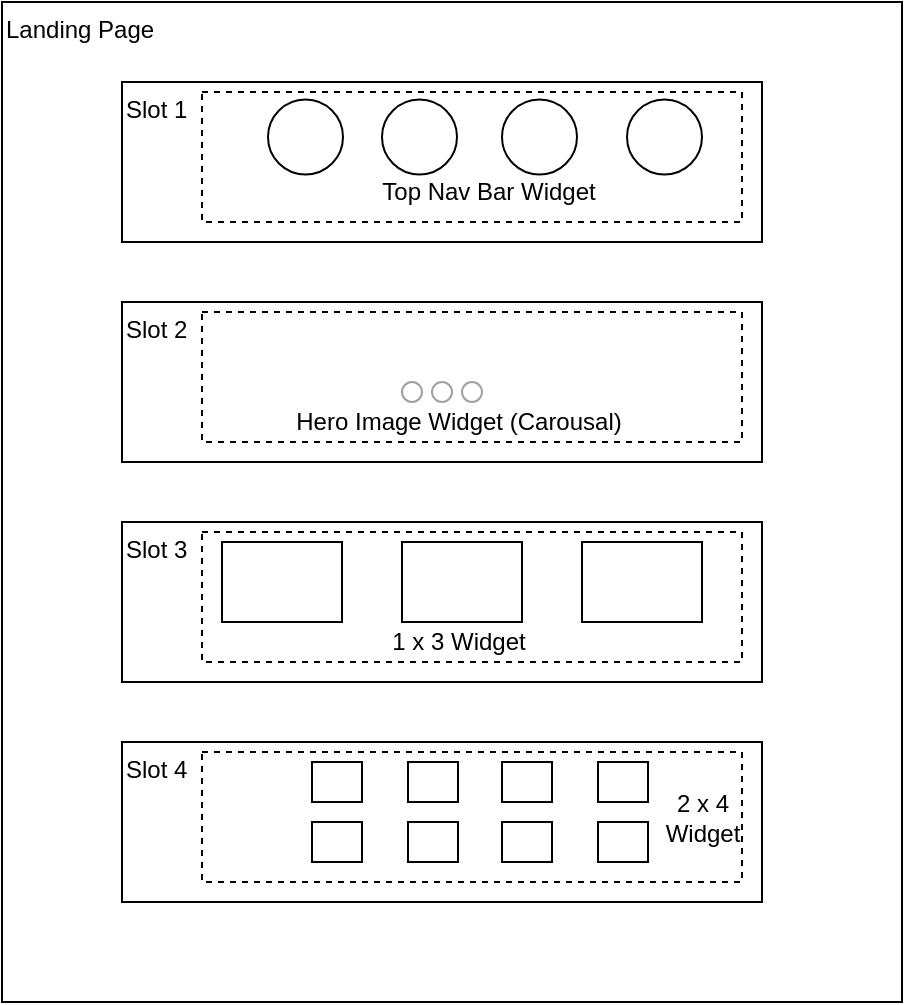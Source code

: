 <mxfile version="20.5.1" type="github">
  <diagram id="iol6vdg5P35QA0BpnXki" name="Page-1">
    <mxGraphModel dx="1066" dy="627" grid="1" gridSize="10" guides="1" tooltips="1" connect="1" arrows="1" fold="1" page="1" pageScale="1" pageWidth="850" pageHeight="1100" math="0" shadow="0">
      <root>
        <mxCell id="0" />
        <mxCell id="1" parent="0" />
        <mxCell id="e_WrOAi73lbYyc9EA-Rj-1" value="Landing Page" style="whiteSpace=wrap;html=1;align=left;verticalAlign=top;" vertex="1" parent="1">
          <mxGeometry x="210" y="110" width="450" height="500" as="geometry" />
        </mxCell>
        <mxCell id="e_WrOAi73lbYyc9EA-Rj-2" value="Slot 3" style="rounded=0;whiteSpace=wrap;html=1;align=left;verticalAlign=top;" vertex="1" parent="1">
          <mxGeometry x="270" y="370" width="320" height="80" as="geometry" />
        </mxCell>
        <mxCell id="e_WrOAi73lbYyc9EA-Rj-13" value="" style="rounded=0;whiteSpace=wrap;html=1;dashed=1;" vertex="1" parent="1">
          <mxGeometry x="310" y="375" width="270" height="65" as="geometry" />
        </mxCell>
        <mxCell id="e_WrOAi73lbYyc9EA-Rj-7" value="" style="rounded=0;whiteSpace=wrap;html=1;" vertex="1" parent="1">
          <mxGeometry x="320" y="380" width="60" height="40" as="geometry" />
        </mxCell>
        <mxCell id="e_WrOAi73lbYyc9EA-Rj-11" value="" style="rounded=0;whiteSpace=wrap;html=1;" vertex="1" parent="1">
          <mxGeometry x="410" y="380" width="60" height="40" as="geometry" />
        </mxCell>
        <mxCell id="e_WrOAi73lbYyc9EA-Rj-12" value="" style="rounded=0;whiteSpace=wrap;html=1;" vertex="1" parent="1">
          <mxGeometry x="500" y="380" width="60" height="40" as="geometry" />
        </mxCell>
        <mxCell id="e_WrOAi73lbYyc9EA-Rj-14" value="1 x 3 Widget" style="text;html=1;resizable=0;autosize=1;align=center;verticalAlign=middle;points=[];fillColor=none;strokeColor=none;rounded=0;dashed=1;" vertex="1" parent="1">
          <mxGeometry x="393" y="415" width="90" height="30" as="geometry" />
        </mxCell>
        <mxCell id="e_WrOAi73lbYyc9EA-Rj-16" value="Slot 2&amp;nbsp;" style="rounded=0;whiteSpace=wrap;html=1;align=left;verticalAlign=top;" vertex="1" parent="1">
          <mxGeometry x="270" y="260" width="320" height="80" as="geometry" />
        </mxCell>
        <mxCell id="e_WrOAi73lbYyc9EA-Rj-17" value="" style="rounded=0;whiteSpace=wrap;html=1;dashed=1;" vertex="1" parent="1">
          <mxGeometry x="310" y="265" width="270" height="65" as="geometry" />
        </mxCell>
        <mxCell id="e_WrOAi73lbYyc9EA-Rj-21" value="Hero Image Widget (Carousal)" style="text;html=1;resizable=0;autosize=1;align=center;verticalAlign=middle;points=[];fillColor=none;strokeColor=none;rounded=0;dashed=1;" vertex="1" parent="1">
          <mxGeometry x="343" y="305" width="190" height="30" as="geometry" />
        </mxCell>
        <mxCell id="e_WrOAi73lbYyc9EA-Rj-22" value="Slot 1" style="rounded=0;whiteSpace=wrap;html=1;align=left;verticalAlign=top;" vertex="1" parent="1">
          <mxGeometry x="270" y="150" width="320" height="80" as="geometry" />
        </mxCell>
        <mxCell id="e_WrOAi73lbYyc9EA-Rj-23" value="" style="rounded=0;whiteSpace=wrap;html=1;dashed=1;" vertex="1" parent="1">
          <mxGeometry x="310" y="155" width="270" height="65" as="geometry" />
        </mxCell>
        <mxCell id="e_WrOAi73lbYyc9EA-Rj-28" value="" style="ellipse;whiteSpace=wrap;html=1;aspect=fixed;" vertex="1" parent="1">
          <mxGeometry x="343" y="158.75" width="37.5" height="37.5" as="geometry" />
        </mxCell>
        <mxCell id="e_WrOAi73lbYyc9EA-Rj-29" value="" style="ellipse;whiteSpace=wrap;html=1;aspect=fixed;" vertex="1" parent="1">
          <mxGeometry x="400" y="158.75" width="37.5" height="37.5" as="geometry" />
        </mxCell>
        <mxCell id="e_WrOAi73lbYyc9EA-Rj-30" value="" style="ellipse;whiteSpace=wrap;html=1;aspect=fixed;" vertex="1" parent="1">
          <mxGeometry x="460" y="158.75" width="37.5" height="37.5" as="geometry" />
        </mxCell>
        <mxCell id="e_WrOAi73lbYyc9EA-Rj-31" value="" style="ellipse;whiteSpace=wrap;html=1;aspect=fixed;" vertex="1" parent="1">
          <mxGeometry x="522.5" y="158.75" width="37.5" height="37.5" as="geometry" />
        </mxCell>
        <mxCell id="e_WrOAi73lbYyc9EA-Rj-32" value="Top Nav Bar Widget" style="text;html=1;resizable=0;autosize=1;align=center;verticalAlign=middle;points=[];fillColor=none;strokeColor=none;rounded=0;dashed=1;" vertex="1" parent="1">
          <mxGeometry x="387.5" y="190" width="130" height="30" as="geometry" />
        </mxCell>
        <mxCell id="e_WrOAi73lbYyc9EA-Rj-33" value="" style="ellipse;whiteSpace=wrap;html=1;aspect=fixed;strokeColor=#A1A1A1;" vertex="1" parent="1">
          <mxGeometry x="410" y="300" width="10" height="10" as="geometry" />
        </mxCell>
        <mxCell id="e_WrOAi73lbYyc9EA-Rj-36" value="" style="ellipse;whiteSpace=wrap;html=1;aspect=fixed;strokeColor=#A1A1A1;" vertex="1" parent="1">
          <mxGeometry x="425" y="300" width="10" height="10" as="geometry" />
        </mxCell>
        <mxCell id="e_WrOAi73lbYyc9EA-Rj-37" value="" style="ellipse;whiteSpace=wrap;html=1;aspect=fixed;strokeColor=#A1A1A1;" vertex="1" parent="1">
          <mxGeometry x="440" y="300" width="10" height="10" as="geometry" />
        </mxCell>
        <mxCell id="e_WrOAi73lbYyc9EA-Rj-38" value="Slot 4&amp;nbsp;" style="rounded=0;whiteSpace=wrap;html=1;align=left;verticalAlign=top;" vertex="1" parent="1">
          <mxGeometry x="270" y="480" width="320" height="80" as="geometry" />
        </mxCell>
        <mxCell id="e_WrOAi73lbYyc9EA-Rj-39" value="" style="rounded=0;whiteSpace=wrap;html=1;dashed=1;" vertex="1" parent="1">
          <mxGeometry x="310" y="485" width="270" height="65" as="geometry" />
        </mxCell>
        <mxCell id="e_WrOAi73lbYyc9EA-Rj-40" value="" style="rounded=0;whiteSpace=wrap;html=1;" vertex="1" parent="1">
          <mxGeometry x="365" y="490" width="25" height="20" as="geometry" />
        </mxCell>
        <mxCell id="e_WrOAi73lbYyc9EA-Rj-44" value="" style="rounded=0;whiteSpace=wrap;html=1;" vertex="1" parent="1">
          <mxGeometry x="365" y="520" width="25" height="20" as="geometry" />
        </mxCell>
        <mxCell id="e_WrOAi73lbYyc9EA-Rj-48" value="" style="rounded=0;whiteSpace=wrap;html=1;" vertex="1" parent="1">
          <mxGeometry x="413" y="490" width="25" height="20" as="geometry" />
        </mxCell>
        <mxCell id="e_WrOAi73lbYyc9EA-Rj-49" value="" style="rounded=0;whiteSpace=wrap;html=1;" vertex="1" parent="1">
          <mxGeometry x="413" y="520" width="25" height="20" as="geometry" />
        </mxCell>
        <mxCell id="e_WrOAi73lbYyc9EA-Rj-55" value="" style="rounded=0;whiteSpace=wrap;html=1;" vertex="1" parent="1">
          <mxGeometry x="460" y="490" width="25" height="20" as="geometry" />
        </mxCell>
        <mxCell id="e_WrOAi73lbYyc9EA-Rj-56" value="" style="rounded=0;whiteSpace=wrap;html=1;" vertex="1" parent="1">
          <mxGeometry x="460" y="520" width="25" height="20" as="geometry" />
        </mxCell>
        <mxCell id="e_WrOAi73lbYyc9EA-Rj-57" value="" style="rounded=0;whiteSpace=wrap;html=1;" vertex="1" parent="1">
          <mxGeometry x="508" y="490" width="25" height="20" as="geometry" />
        </mxCell>
        <mxCell id="e_WrOAi73lbYyc9EA-Rj-58" value="" style="rounded=0;whiteSpace=wrap;html=1;" vertex="1" parent="1">
          <mxGeometry x="508" y="520" width="25" height="20" as="geometry" />
        </mxCell>
        <mxCell id="e_WrOAi73lbYyc9EA-Rj-59" value="2 x 4&lt;br&gt;Widget" style="text;html=1;resizable=0;autosize=1;align=center;verticalAlign=middle;points=[];fillColor=none;strokeColor=none;rounded=0;dashed=1;" vertex="1" parent="1">
          <mxGeometry x="530" y="497.5" width="60" height="40" as="geometry" />
        </mxCell>
      </root>
    </mxGraphModel>
  </diagram>
</mxfile>
